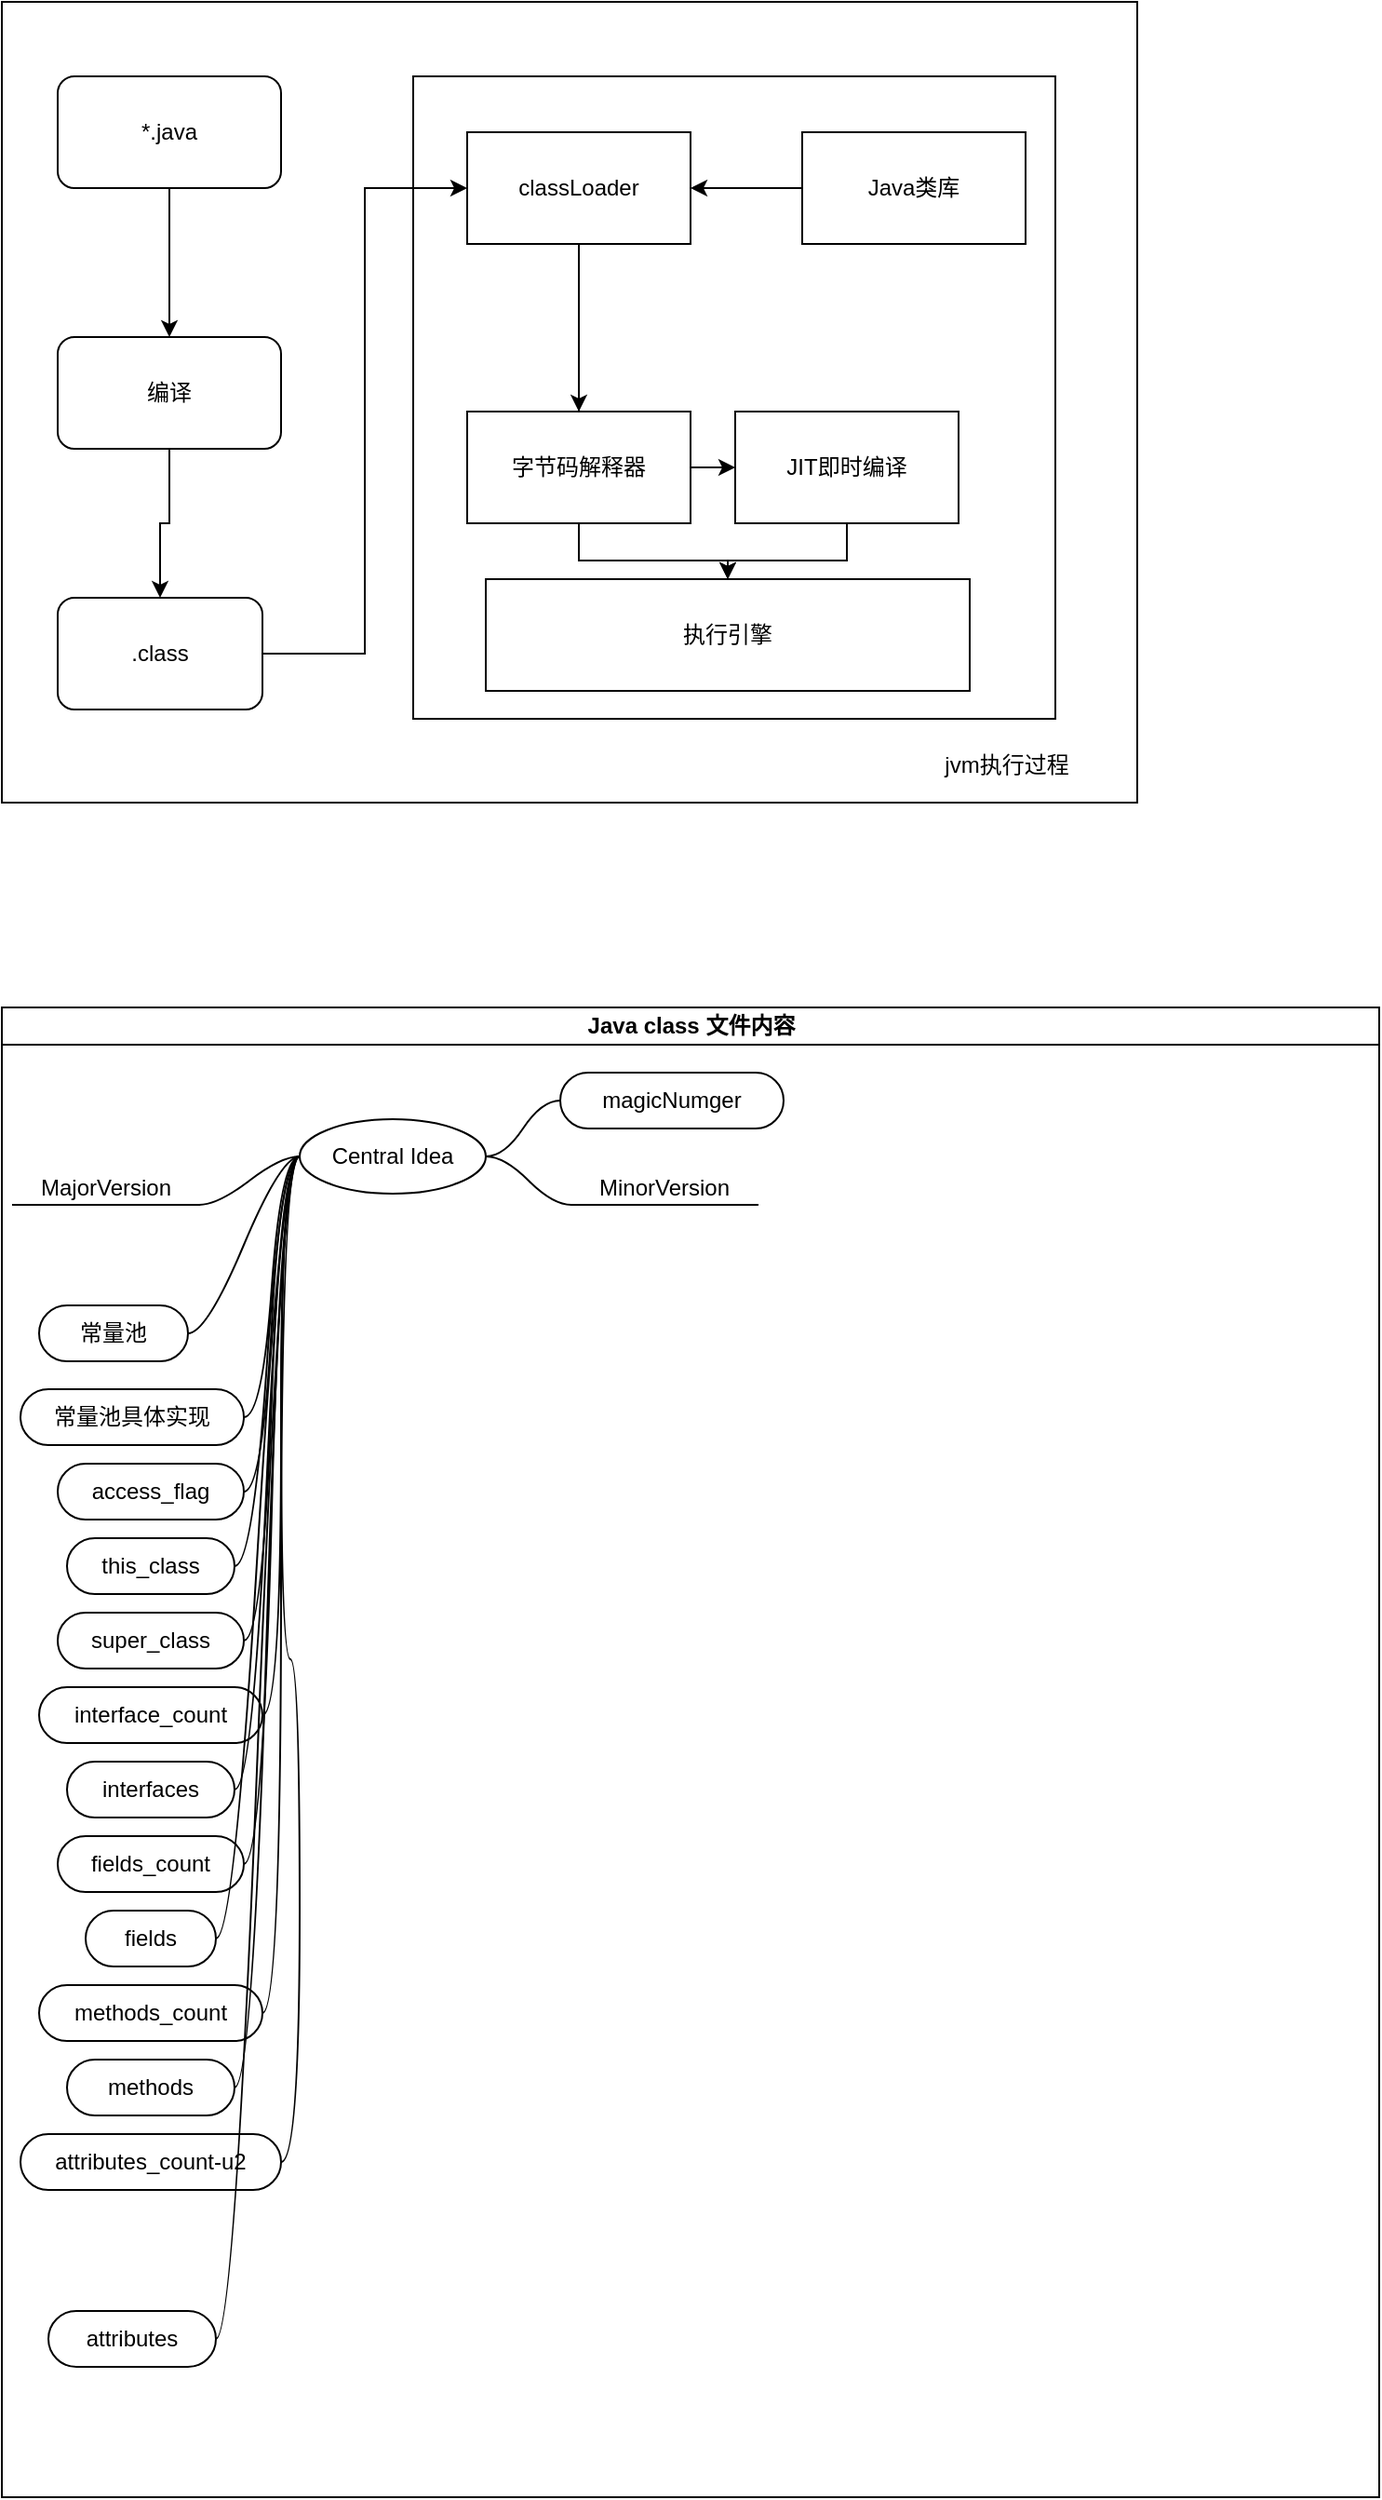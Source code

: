 <mxfile version="13.1.3">
    <diagram id="6hGFLwfOUW9BJ-s0fimq" name="Page-1">
        <mxGraphModel dx="1192" dy="778" grid="1" gridSize="10" guides="1" tooltips="1" connect="1" arrows="1" fold="1" page="1" pageScale="1" pageWidth="827" pageHeight="1169" math="0" shadow="0">
            <root>
                <mxCell id="0"/>
                <mxCell id="1" parent="0"/>
                <mxCell id="24" value="" style="rounded=0;whiteSpace=wrap;html=1;" vertex="1" parent="1">
                    <mxGeometry x="20" y="460" width="610" height="430" as="geometry"/>
                </mxCell>
                <mxCell id="7" value="" style="whiteSpace=wrap;html=1;aspect=fixed;" vertex="1" parent="1">
                    <mxGeometry x="241" y="500" width="345" height="345" as="geometry"/>
                </mxCell>
                <mxCell id="4" value="" style="edgeStyle=orthogonalEdgeStyle;rounded=0;orthogonalLoop=1;jettySize=auto;html=1;" edge="1" parent="1" source="2" target="3">
                    <mxGeometry relative="1" as="geometry"/>
                </mxCell>
                <mxCell id="2" value="*.java" style="rounded=1;whiteSpace=wrap;html=1;" vertex="1" parent="1">
                    <mxGeometry x="50" y="500" width="120" height="60" as="geometry"/>
                </mxCell>
                <mxCell id="6" value="" style="edgeStyle=orthogonalEdgeStyle;rounded=0;orthogonalLoop=1;jettySize=auto;html=1;" edge="1" parent="1" source="3" target="5">
                    <mxGeometry relative="1" as="geometry"/>
                </mxCell>
                <mxCell id="3" value="编译" style="rounded=1;whiteSpace=wrap;html=1;" vertex="1" parent="1">
                    <mxGeometry x="50" y="640" width="120" height="60" as="geometry"/>
                </mxCell>
                <mxCell id="12" style="edgeStyle=orthogonalEdgeStyle;rounded=0;orthogonalLoop=1;jettySize=auto;html=1;entryX=0;entryY=0.5;entryDx=0;entryDy=0;" edge="1" parent="1" source="5" target="8">
                    <mxGeometry relative="1" as="geometry"/>
                </mxCell>
                <mxCell id="5" value=".class" style="rounded=1;whiteSpace=wrap;html=1;" vertex="1" parent="1">
                    <mxGeometry x="50" y="780" width="110" height="60" as="geometry"/>
                </mxCell>
                <mxCell id="14" value="" style="edgeStyle=orthogonalEdgeStyle;rounded=0;orthogonalLoop=1;jettySize=auto;html=1;" edge="1" parent="1" source="8" target="13">
                    <mxGeometry relative="1" as="geometry"/>
                </mxCell>
                <mxCell id="18" style="edgeStyle=orthogonalEdgeStyle;rounded=0;orthogonalLoop=1;jettySize=auto;html=1;" edge="1" parent="1" source="8" target="15">
                    <mxGeometry relative="1" as="geometry">
                        <Array as="points">
                            <mxPoint x="330" y="710"/>
                        </Array>
                    </mxGeometry>
                </mxCell>
                <mxCell id="8" value="classLoader" style="rounded=0;whiteSpace=wrap;html=1;" vertex="1" parent="1">
                    <mxGeometry x="270" y="530" width="120" height="60" as="geometry"/>
                </mxCell>
                <mxCell id="19" value="" style="edgeStyle=orthogonalEdgeStyle;rounded=0;orthogonalLoop=1;jettySize=auto;html=1;" edge="1" parent="1" source="13" target="16">
                    <mxGeometry relative="1" as="geometry"/>
                </mxCell>
                <mxCell id="13" value="字节码解释器" style="rounded=0;whiteSpace=wrap;html=1;" vertex="1" parent="1">
                    <mxGeometry x="270" y="680" width="120" height="60" as="geometry"/>
                </mxCell>
                <mxCell id="10" value="" style="edgeStyle=orthogonalEdgeStyle;rounded=0;orthogonalLoop=1;jettySize=auto;html=1;" edge="1" parent="1" source="9" target="8">
                    <mxGeometry relative="1" as="geometry"/>
                </mxCell>
                <mxCell id="9" value="Java类库" style="rounded=0;whiteSpace=wrap;html=1;" vertex="1" parent="1">
                    <mxGeometry x="450" y="530" width="120" height="60" as="geometry"/>
                </mxCell>
                <mxCell id="20" value="" style="edgeStyle=orthogonalEdgeStyle;rounded=0;orthogonalLoop=1;jettySize=auto;html=1;" edge="1" parent="1" source="15" target="16">
                    <mxGeometry relative="1" as="geometry"/>
                </mxCell>
                <mxCell id="15" value="JIT即时编译" style="rounded=0;whiteSpace=wrap;html=1;" vertex="1" parent="1">
                    <mxGeometry x="414" y="680" width="120" height="60" as="geometry"/>
                </mxCell>
                <mxCell id="16" value="执行引擎" style="rounded=0;whiteSpace=wrap;html=1;" vertex="1" parent="1">
                    <mxGeometry x="280" y="770" width="260" height="60" as="geometry"/>
                </mxCell>
                <mxCell id="26" value="jvm执行过程" style="text;html=1;strokeColor=none;fillColor=none;align=center;verticalAlign=middle;whiteSpace=wrap;rounded=0;" vertex="1" parent="1">
                    <mxGeometry x="520" y="860" width="80" height="20" as="geometry"/>
                </mxCell>
                <mxCell id="32" value="Java class 文件内容" style="swimlane;html=1;startSize=20;horizontal=1;containerType=tree;" vertex="1" parent="1">
                    <mxGeometry x="20" y="1000" width="740" height="800" as="geometry"/>
                </mxCell>
                <mxCell id="33" value="" style="edgeStyle=entityRelationEdgeStyle;startArrow=none;endArrow=none;segment=10;curved=1;" edge="1" parent="32" source="37" target="38">
                    <mxGeometry relative="1" as="geometry"/>
                </mxCell>
                <mxCell id="34" value="" style="edgeStyle=entityRelationEdgeStyle;startArrow=none;endArrow=none;segment=10;curved=1;" edge="1" parent="32" source="37" target="39">
                    <mxGeometry relative="1" as="geometry"/>
                </mxCell>
                <mxCell id="35" value="" style="edgeStyle=entityRelationEdgeStyle;startArrow=none;endArrow=none;segment=10;curved=1;" edge="1" parent="32" source="37" target="40">
                    <mxGeometry relative="1" as="geometry"/>
                </mxCell>
                <mxCell id="36" value="" style="edgeStyle=entityRelationEdgeStyle;startArrow=none;endArrow=none;segment=10;curved=1;" edge="1" parent="32" source="37" target="41">
                    <mxGeometry relative="1" as="geometry"/>
                </mxCell>
                <mxCell id="37" value="Central Idea" style="ellipse;whiteSpace=wrap;html=1;align=center;treeFolding=1;treeMoving=1;newEdgeStyle={&quot;edgeStyle&quot;:&quot;entityRelationEdgeStyle&quot;,&quot;startArrow&quot;:&quot;none&quot;,&quot;endArrow&quot;:&quot;none&quot;,&quot;segment&quot;:10,&quot;curved&quot;:1};" vertex="1" parent="32">
                    <mxGeometry x="160" y="60" width="100" height="40" as="geometry"/>
                </mxCell>
                <mxCell id="38" value="magicNumger" style="whiteSpace=wrap;html=1;rounded=1;arcSize=50;align=center;verticalAlign=middle;strokeWidth=1;autosize=1;spacing=4;treeFolding=1;treeMoving=1;newEdgeStyle={&quot;edgeStyle&quot;:&quot;entityRelationEdgeStyle&quot;,&quot;startArrow&quot;:&quot;none&quot;,&quot;endArrow&quot;:&quot;none&quot;,&quot;segment&quot;:10,&quot;curved&quot;:1};" vertex="1" parent="32">
                    <mxGeometry x="300" y="35" width="120" height="30" as="geometry"/>
                </mxCell>
                <mxCell id="39" value="MinorVersion" style="whiteSpace=wrap;html=1;shape=partialRectangle;top=0;left=0;bottom=1;right=0;points=[[0,1],[1,1]];fillColor=none;align=center;verticalAlign=bottom;routingCenterY=0.5;snapToPoint=1;autosize=1;treeFolding=1;treeMoving=1;newEdgeStyle={&quot;edgeStyle&quot;:&quot;entityRelationEdgeStyle&quot;,&quot;startArrow&quot;:&quot;none&quot;,&quot;endArrow&quot;:&quot;none&quot;,&quot;segment&quot;:10,&quot;curved&quot;:1};" vertex="1" parent="32">
                    <mxGeometry x="306" y="86" width="100" height="20" as="geometry"/>
                </mxCell>
                <mxCell id="40" value="常量池" style="whiteSpace=wrap;html=1;rounded=1;arcSize=50;align=center;verticalAlign=middle;strokeWidth=1;autosize=1;spacing=4;treeFolding=1;treeMoving=1;newEdgeStyle={&quot;edgeStyle&quot;:&quot;entityRelationEdgeStyle&quot;,&quot;startArrow&quot;:&quot;none&quot;,&quot;endArrow&quot;:&quot;none&quot;,&quot;segment&quot;:10,&quot;curved&quot;:1};" vertex="1" parent="32">
                    <mxGeometry x="20" y="160" width="80" height="30" as="geometry"/>
                </mxCell>
                <mxCell id="41" value="MajorVersion" style="whiteSpace=wrap;html=1;shape=partialRectangle;top=0;left=0;bottom=1;right=0;points=[[0,1],[1,1]];fillColor=none;align=center;verticalAlign=bottom;routingCenterY=0.5;snapToPoint=1;autosize=1;treeFolding=1;treeMoving=1;newEdgeStyle={&quot;edgeStyle&quot;:&quot;entityRelationEdgeStyle&quot;,&quot;startArrow&quot;:&quot;none&quot;,&quot;endArrow&quot;:&quot;none&quot;,&quot;segment&quot;:10,&quot;curved&quot;:1};" vertex="1" parent="32">
                    <mxGeometry x="6" y="86" width="100" height="20" as="geometry"/>
                </mxCell>
                <mxCell id="42" value="" style="edgeStyle=entityRelationEdgeStyle;startArrow=none;endArrow=none;segment=10;curved=1;" edge="1" target="43" source="37" parent="32">
                    <mxGeometry relative="1" as="geometry">
                        <mxPoint x="190" y="1080" as="sourcePoint"/>
                    </mxGeometry>
                </mxCell>
                <mxCell id="43" value="常量池具体实现" style="whiteSpace=wrap;html=1;rounded=1;arcSize=50;align=center;verticalAlign=middle;strokeWidth=1;autosize=1;spacing=4;treeFolding=1;treeMoving=1;newEdgeStyle={&quot;edgeStyle&quot;:&quot;entityRelationEdgeStyle&quot;,&quot;startArrow&quot;:&quot;none&quot;,&quot;endArrow&quot;:&quot;none&quot;,&quot;segment&quot;:10,&quot;curved&quot;:1};" vertex="1" parent="32">
                    <mxGeometry x="10" y="205" width="120" height="30" as="geometry"/>
                </mxCell>
                <mxCell id="44" value="" style="edgeStyle=entityRelationEdgeStyle;startArrow=none;endArrow=none;segment=10;curved=1;" edge="1" target="45" source="37" parent="32">
                    <mxGeometry relative="1" as="geometry">
                        <mxPoint x="190" y="1080" as="sourcePoint"/>
                    </mxGeometry>
                </mxCell>
                <mxCell id="45" value="access_flag" style="whiteSpace=wrap;html=1;rounded=1;arcSize=50;align=center;verticalAlign=middle;strokeWidth=1;autosize=1;spacing=4;treeFolding=1;treeMoving=1;newEdgeStyle={&quot;edgeStyle&quot;:&quot;entityRelationEdgeStyle&quot;,&quot;startArrow&quot;:&quot;none&quot;,&quot;endArrow&quot;:&quot;none&quot;,&quot;segment&quot;:10,&quot;curved&quot;:1};" vertex="1" parent="32">
                    <mxGeometry x="30" y="245" width="100" height="30" as="geometry"/>
                </mxCell>
                <mxCell id="46" value="" style="edgeStyle=entityRelationEdgeStyle;startArrow=none;endArrow=none;segment=10;curved=1;" edge="1" target="47" source="37" parent="32">
                    <mxGeometry relative="1" as="geometry">
                        <mxPoint x="190" y="1080" as="sourcePoint"/>
                    </mxGeometry>
                </mxCell>
                <mxCell id="47" value="this_class" style="whiteSpace=wrap;html=1;rounded=1;arcSize=50;align=center;verticalAlign=middle;strokeWidth=1;autosize=1;spacing=4;treeFolding=1;treeMoving=1;newEdgeStyle={&quot;edgeStyle&quot;:&quot;entityRelationEdgeStyle&quot;,&quot;startArrow&quot;:&quot;none&quot;,&quot;endArrow&quot;:&quot;none&quot;,&quot;segment&quot;:10,&quot;curved&quot;:1};" vertex="1" parent="32">
                    <mxGeometry x="35" y="285" width="90" height="30" as="geometry"/>
                </mxCell>
                <mxCell id="48" value="" style="edgeStyle=entityRelationEdgeStyle;startArrow=none;endArrow=none;segment=10;curved=1;" edge="1" target="49" source="37" parent="32">
                    <mxGeometry relative="1" as="geometry">
                        <mxPoint x="190" y="1080" as="sourcePoint"/>
                    </mxGeometry>
                </mxCell>
                <mxCell id="49" value="super_class" style="whiteSpace=wrap;html=1;rounded=1;arcSize=50;align=center;verticalAlign=middle;strokeWidth=1;autosize=1;spacing=4;treeFolding=1;treeMoving=1;newEdgeStyle={&quot;edgeStyle&quot;:&quot;entityRelationEdgeStyle&quot;,&quot;startArrow&quot;:&quot;none&quot;,&quot;endArrow&quot;:&quot;none&quot;,&quot;segment&quot;:10,&quot;curved&quot;:1};" vertex="1" parent="32">
                    <mxGeometry x="30" y="325" width="100" height="30" as="geometry"/>
                </mxCell>
                <mxCell id="50" value="" style="edgeStyle=entityRelationEdgeStyle;startArrow=none;endArrow=none;segment=10;curved=1;" edge="1" target="51" source="37" parent="32">
                    <mxGeometry relative="1" as="geometry">
                        <mxPoint x="190" y="1080" as="sourcePoint"/>
                    </mxGeometry>
                </mxCell>
                <mxCell id="51" value="interface_count&lt;br&gt;" style="whiteSpace=wrap;html=1;rounded=1;arcSize=50;align=center;verticalAlign=middle;strokeWidth=1;autosize=1;spacing=4;treeFolding=1;treeMoving=1;newEdgeStyle={&quot;edgeStyle&quot;:&quot;entityRelationEdgeStyle&quot;,&quot;startArrow&quot;:&quot;none&quot;,&quot;endArrow&quot;:&quot;none&quot;,&quot;segment&quot;:10,&quot;curved&quot;:1};" vertex="1" parent="32">
                    <mxGeometry x="20" y="365" width="120" height="30" as="geometry"/>
                </mxCell>
                <mxCell id="52" value="" style="edgeStyle=entityRelationEdgeStyle;startArrow=none;endArrow=none;segment=10;curved=1;" edge="1" target="53" source="37" parent="32">
                    <mxGeometry relative="1" as="geometry">
                        <mxPoint x="190" y="1080" as="sourcePoint"/>
                    </mxGeometry>
                </mxCell>
                <mxCell id="53" value="interfaces" style="whiteSpace=wrap;html=1;rounded=1;arcSize=50;align=center;verticalAlign=middle;strokeWidth=1;autosize=1;spacing=4;treeFolding=1;treeMoving=1;newEdgeStyle={&quot;edgeStyle&quot;:&quot;entityRelationEdgeStyle&quot;,&quot;startArrow&quot;:&quot;none&quot;,&quot;endArrow&quot;:&quot;none&quot;,&quot;segment&quot;:10,&quot;curved&quot;:1};" vertex="1" parent="32">
                    <mxGeometry x="35" y="405" width="90" height="30" as="geometry"/>
                </mxCell>
                <mxCell id="54" value="" style="edgeStyle=entityRelationEdgeStyle;startArrow=none;endArrow=none;segment=10;curved=1;" edge="1" target="55" source="37" parent="32">
                    <mxGeometry relative="1" as="geometry">
                        <mxPoint x="190" y="1080" as="sourcePoint"/>
                    </mxGeometry>
                </mxCell>
                <mxCell id="55" value="fields_count" style="whiteSpace=wrap;html=1;rounded=1;arcSize=50;align=center;verticalAlign=middle;strokeWidth=1;autosize=1;spacing=4;treeFolding=1;treeMoving=1;newEdgeStyle={&quot;edgeStyle&quot;:&quot;entityRelationEdgeStyle&quot;,&quot;startArrow&quot;:&quot;none&quot;,&quot;endArrow&quot;:&quot;none&quot;,&quot;segment&quot;:10,&quot;curved&quot;:1};" vertex="1" parent="32">
                    <mxGeometry x="30" y="445" width="100" height="30" as="geometry"/>
                </mxCell>
                <mxCell id="56" value="" style="edgeStyle=entityRelationEdgeStyle;startArrow=none;endArrow=none;segment=10;curved=1;" edge="1" target="57" source="37" parent="32">
                    <mxGeometry relative="1" as="geometry">
                        <mxPoint x="190" y="1080" as="sourcePoint"/>
                    </mxGeometry>
                </mxCell>
                <mxCell id="57" value="fields" style="whiteSpace=wrap;html=1;rounded=1;arcSize=50;align=center;verticalAlign=middle;strokeWidth=1;autosize=1;spacing=4;treeFolding=1;treeMoving=1;newEdgeStyle={&quot;edgeStyle&quot;:&quot;entityRelationEdgeStyle&quot;,&quot;startArrow&quot;:&quot;none&quot;,&quot;endArrow&quot;:&quot;none&quot;,&quot;segment&quot;:10,&quot;curved&quot;:1};" vertex="1" parent="32">
                    <mxGeometry x="45" y="485" width="70" height="30" as="geometry"/>
                </mxCell>
                <mxCell id="58" value="" style="edgeStyle=entityRelationEdgeStyle;startArrow=none;endArrow=none;segment=10;curved=1;" edge="1" target="59" source="37" parent="32">
                    <mxGeometry relative="1" as="geometry">
                        <mxPoint x="190" y="1080" as="sourcePoint"/>
                    </mxGeometry>
                </mxCell>
                <mxCell id="59" value="methods_count" style="whiteSpace=wrap;html=1;rounded=1;arcSize=50;align=center;verticalAlign=middle;strokeWidth=1;autosize=1;spacing=4;treeFolding=1;treeMoving=1;newEdgeStyle={&quot;edgeStyle&quot;:&quot;entityRelationEdgeStyle&quot;,&quot;startArrow&quot;:&quot;none&quot;,&quot;endArrow&quot;:&quot;none&quot;,&quot;segment&quot;:10,&quot;curved&quot;:1};" vertex="1" parent="32">
                    <mxGeometry x="20" y="525" width="120" height="30" as="geometry"/>
                </mxCell>
                <mxCell id="60" value="" style="edgeStyle=entityRelationEdgeStyle;startArrow=none;endArrow=none;segment=10;curved=1;" edge="1" target="61" source="37" parent="32">
                    <mxGeometry relative="1" as="geometry">
                        <mxPoint x="190" y="1080" as="sourcePoint"/>
                    </mxGeometry>
                </mxCell>
                <mxCell id="61" value="methods" style="whiteSpace=wrap;html=1;rounded=1;arcSize=50;align=center;verticalAlign=middle;strokeWidth=1;autosize=1;spacing=4;treeFolding=1;treeMoving=1;newEdgeStyle={&quot;edgeStyle&quot;:&quot;entityRelationEdgeStyle&quot;,&quot;startArrow&quot;:&quot;none&quot;,&quot;endArrow&quot;:&quot;none&quot;,&quot;segment&quot;:10,&quot;curved&quot;:1};" vertex="1" parent="32">
                    <mxGeometry x="35" y="565" width="90" height="30" as="geometry"/>
                </mxCell>
                <mxCell id="62" value="" style="edgeStyle=entityRelationEdgeStyle;startArrow=none;endArrow=none;segment=10;curved=1;" edge="1" target="63" source="37" parent="32">
                    <mxGeometry relative="1" as="geometry">
                        <mxPoint x="180" y="1080" as="sourcePoint"/>
                    </mxGeometry>
                </mxCell>
                <mxCell id="63" value="attributes_count-u2" style="whiteSpace=wrap;html=1;rounded=1;arcSize=50;align=center;verticalAlign=middle;strokeWidth=1;autosize=1;spacing=4;treeFolding=1;treeMoving=1;newEdgeStyle={&quot;edgeStyle&quot;:&quot;entityRelationEdgeStyle&quot;,&quot;startArrow&quot;:&quot;none&quot;,&quot;endArrow&quot;:&quot;none&quot;,&quot;segment&quot;:10,&quot;curved&quot;:1};" vertex="1" parent="32">
                    <mxGeometry x="10" y="605" width="140" height="30" as="geometry"/>
                </mxCell>
                <mxCell id="64" value="" style="edgeStyle=entityRelationEdgeStyle;startArrow=none;endArrow=none;segment=10;curved=1;" edge="1" target="65" source="37" parent="32">
                    <mxGeometry relative="1" as="geometry">
                        <mxPoint x="180" y="1080" as="sourcePoint"/>
                    </mxGeometry>
                </mxCell>
                <mxCell id="65" value="attributes&lt;br&gt;" style="whiteSpace=wrap;html=1;rounded=1;arcSize=50;align=center;verticalAlign=middle;strokeWidth=1;autosize=1;spacing=4;treeFolding=1;treeMoving=1;newEdgeStyle={&quot;edgeStyle&quot;:&quot;entityRelationEdgeStyle&quot;,&quot;startArrow&quot;:&quot;none&quot;,&quot;endArrow&quot;:&quot;none&quot;,&quot;segment&quot;:10,&quot;curved&quot;:1};" vertex="1" parent="32">
                    <mxGeometry x="25" y="700" width="90" height="30" as="geometry"/>
                </mxCell>
            </root>
        </mxGraphModel>
    </diagram>
</mxfile>
